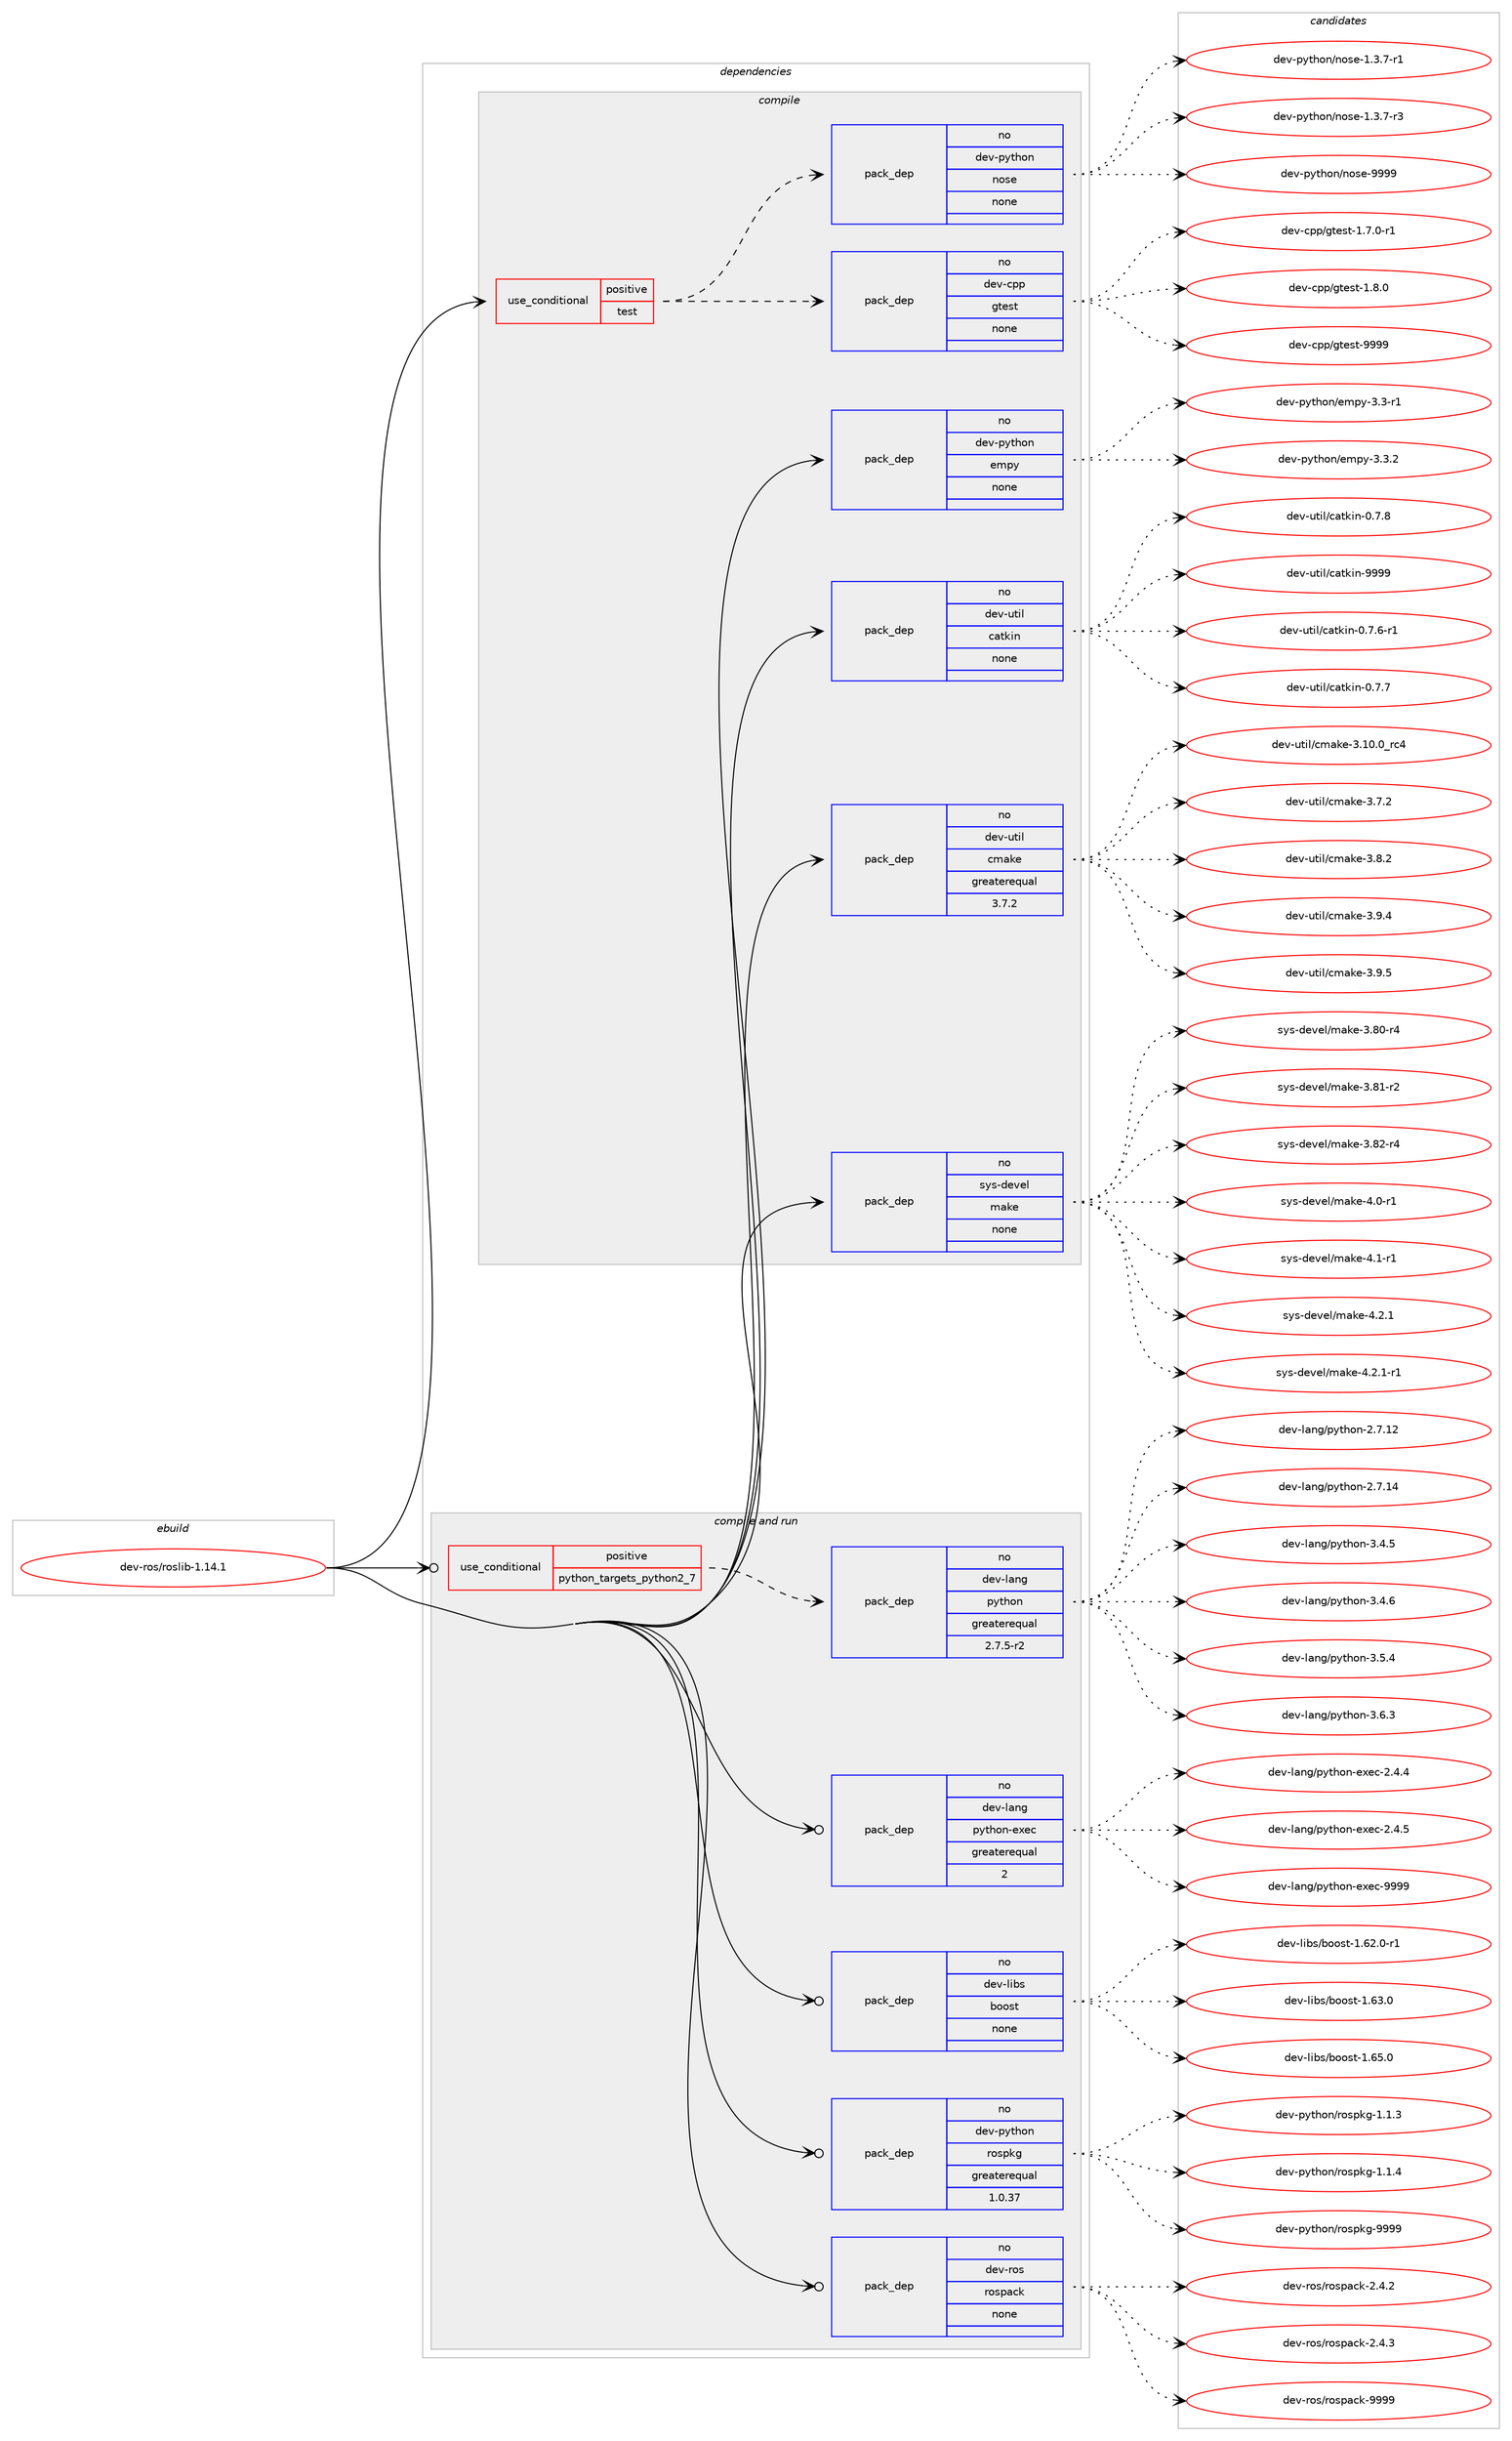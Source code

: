 digraph prolog {

# *************
# Graph options
# *************

newrank=true;
concentrate=true;
compound=true;
graph [rankdir=LR,fontname=Helvetica,fontsize=10,ranksep=1.5];#, ranksep=2.5, nodesep=0.2];
edge  [arrowhead=vee];
node  [fontname=Helvetica,fontsize=10];

# **********
# The ebuild
# **********

subgraph cluster_leftcol {
color=gray;
rank=same;
label=<<i>ebuild</i>>;
id [label="dev-ros/roslib-1.14.1", color=red, width=4, href="../dev-ros/roslib-1.14.1.svg"];
}

# ****************
# The dependencies
# ****************

subgraph cluster_midcol {
color=gray;
label=<<i>dependencies</i>>;
subgraph cluster_compile {
fillcolor="#eeeeee";
style=filled;
label=<<i>compile</i>>;
subgraph cond46672 {
dependency210078 [label=<<TABLE BORDER="0" CELLBORDER="1" CELLSPACING="0" CELLPADDING="4"><TR><TD ROWSPAN="3" CELLPADDING="10">use_conditional</TD></TR><TR><TD>positive</TD></TR><TR><TD>test</TD></TR></TABLE>>, shape=none, color=red];
subgraph pack159419 {
dependency210079 [label=<<TABLE BORDER="0" CELLBORDER="1" CELLSPACING="0" CELLPADDING="4" WIDTH="220"><TR><TD ROWSPAN="6" CELLPADDING="30">pack_dep</TD></TR><TR><TD WIDTH="110">no</TD></TR><TR><TD>dev-cpp</TD></TR><TR><TD>gtest</TD></TR><TR><TD>none</TD></TR><TR><TD></TD></TR></TABLE>>, shape=none, color=blue];
}
dependency210078:e -> dependency210079:w [weight=20,style="dashed",arrowhead="vee"];
subgraph pack159420 {
dependency210080 [label=<<TABLE BORDER="0" CELLBORDER="1" CELLSPACING="0" CELLPADDING="4" WIDTH="220"><TR><TD ROWSPAN="6" CELLPADDING="30">pack_dep</TD></TR><TR><TD WIDTH="110">no</TD></TR><TR><TD>dev-python</TD></TR><TR><TD>nose</TD></TR><TR><TD>none</TD></TR><TR><TD></TD></TR></TABLE>>, shape=none, color=blue];
}
dependency210078:e -> dependency210080:w [weight=20,style="dashed",arrowhead="vee"];
}
id:e -> dependency210078:w [weight=20,style="solid",arrowhead="vee"];
subgraph pack159421 {
dependency210081 [label=<<TABLE BORDER="0" CELLBORDER="1" CELLSPACING="0" CELLPADDING="4" WIDTH="220"><TR><TD ROWSPAN="6" CELLPADDING="30">pack_dep</TD></TR><TR><TD WIDTH="110">no</TD></TR><TR><TD>dev-python</TD></TR><TR><TD>empy</TD></TR><TR><TD>none</TD></TR><TR><TD></TD></TR></TABLE>>, shape=none, color=blue];
}
id:e -> dependency210081:w [weight=20,style="solid",arrowhead="vee"];
subgraph pack159422 {
dependency210082 [label=<<TABLE BORDER="0" CELLBORDER="1" CELLSPACING="0" CELLPADDING="4" WIDTH="220"><TR><TD ROWSPAN="6" CELLPADDING="30">pack_dep</TD></TR><TR><TD WIDTH="110">no</TD></TR><TR><TD>dev-util</TD></TR><TR><TD>catkin</TD></TR><TR><TD>none</TD></TR><TR><TD></TD></TR></TABLE>>, shape=none, color=blue];
}
id:e -> dependency210082:w [weight=20,style="solid",arrowhead="vee"];
subgraph pack159423 {
dependency210083 [label=<<TABLE BORDER="0" CELLBORDER="1" CELLSPACING="0" CELLPADDING="4" WIDTH="220"><TR><TD ROWSPAN="6" CELLPADDING="30">pack_dep</TD></TR><TR><TD WIDTH="110">no</TD></TR><TR><TD>dev-util</TD></TR><TR><TD>cmake</TD></TR><TR><TD>greaterequal</TD></TR><TR><TD>3.7.2</TD></TR></TABLE>>, shape=none, color=blue];
}
id:e -> dependency210083:w [weight=20,style="solid",arrowhead="vee"];
subgraph pack159424 {
dependency210084 [label=<<TABLE BORDER="0" CELLBORDER="1" CELLSPACING="0" CELLPADDING="4" WIDTH="220"><TR><TD ROWSPAN="6" CELLPADDING="30">pack_dep</TD></TR><TR><TD WIDTH="110">no</TD></TR><TR><TD>sys-devel</TD></TR><TR><TD>make</TD></TR><TR><TD>none</TD></TR><TR><TD></TD></TR></TABLE>>, shape=none, color=blue];
}
id:e -> dependency210084:w [weight=20,style="solid",arrowhead="vee"];
}
subgraph cluster_compileandrun {
fillcolor="#eeeeee";
style=filled;
label=<<i>compile and run</i>>;
subgraph cond46673 {
dependency210085 [label=<<TABLE BORDER="0" CELLBORDER="1" CELLSPACING="0" CELLPADDING="4"><TR><TD ROWSPAN="3" CELLPADDING="10">use_conditional</TD></TR><TR><TD>positive</TD></TR><TR><TD>python_targets_python2_7</TD></TR></TABLE>>, shape=none, color=red];
subgraph pack159425 {
dependency210086 [label=<<TABLE BORDER="0" CELLBORDER="1" CELLSPACING="0" CELLPADDING="4" WIDTH="220"><TR><TD ROWSPAN="6" CELLPADDING="30">pack_dep</TD></TR><TR><TD WIDTH="110">no</TD></TR><TR><TD>dev-lang</TD></TR><TR><TD>python</TD></TR><TR><TD>greaterequal</TD></TR><TR><TD>2.7.5-r2</TD></TR></TABLE>>, shape=none, color=blue];
}
dependency210085:e -> dependency210086:w [weight=20,style="dashed",arrowhead="vee"];
}
id:e -> dependency210085:w [weight=20,style="solid",arrowhead="odotvee"];
subgraph pack159426 {
dependency210087 [label=<<TABLE BORDER="0" CELLBORDER="1" CELLSPACING="0" CELLPADDING="4" WIDTH="220"><TR><TD ROWSPAN="6" CELLPADDING="30">pack_dep</TD></TR><TR><TD WIDTH="110">no</TD></TR><TR><TD>dev-lang</TD></TR><TR><TD>python-exec</TD></TR><TR><TD>greaterequal</TD></TR><TR><TD>2</TD></TR></TABLE>>, shape=none, color=blue];
}
id:e -> dependency210087:w [weight=20,style="solid",arrowhead="odotvee"];
subgraph pack159427 {
dependency210088 [label=<<TABLE BORDER="0" CELLBORDER="1" CELLSPACING="0" CELLPADDING="4" WIDTH="220"><TR><TD ROWSPAN="6" CELLPADDING="30">pack_dep</TD></TR><TR><TD WIDTH="110">no</TD></TR><TR><TD>dev-libs</TD></TR><TR><TD>boost</TD></TR><TR><TD>none</TD></TR><TR><TD></TD></TR></TABLE>>, shape=none, color=blue];
}
id:e -> dependency210088:w [weight=20,style="solid",arrowhead="odotvee"];
subgraph pack159428 {
dependency210089 [label=<<TABLE BORDER="0" CELLBORDER="1" CELLSPACING="0" CELLPADDING="4" WIDTH="220"><TR><TD ROWSPAN="6" CELLPADDING="30">pack_dep</TD></TR><TR><TD WIDTH="110">no</TD></TR><TR><TD>dev-python</TD></TR><TR><TD>rospkg</TD></TR><TR><TD>greaterequal</TD></TR><TR><TD>1.0.37</TD></TR></TABLE>>, shape=none, color=blue];
}
id:e -> dependency210089:w [weight=20,style="solid",arrowhead="odotvee"];
subgraph pack159429 {
dependency210090 [label=<<TABLE BORDER="0" CELLBORDER="1" CELLSPACING="0" CELLPADDING="4" WIDTH="220"><TR><TD ROWSPAN="6" CELLPADDING="30">pack_dep</TD></TR><TR><TD WIDTH="110">no</TD></TR><TR><TD>dev-ros</TD></TR><TR><TD>rospack</TD></TR><TR><TD>none</TD></TR><TR><TD></TD></TR></TABLE>>, shape=none, color=blue];
}
id:e -> dependency210090:w [weight=20,style="solid",arrowhead="odotvee"];
}
subgraph cluster_run {
fillcolor="#eeeeee";
style=filled;
label=<<i>run</i>>;
}
}

# **************
# The candidates
# **************

subgraph cluster_choices {
rank=same;
color=gray;
label=<<i>candidates</i>>;

subgraph choice159419 {
color=black;
nodesep=1;
choice1001011184599112112471031161011151164549465546484511449 [label="dev-cpp/gtest-1.7.0-r1", color=red, width=4,href="../dev-cpp/gtest-1.7.0-r1.svg"];
choice100101118459911211247103116101115116454946564648 [label="dev-cpp/gtest-1.8.0", color=red, width=4,href="../dev-cpp/gtest-1.8.0.svg"];
choice1001011184599112112471031161011151164557575757 [label="dev-cpp/gtest-9999", color=red, width=4,href="../dev-cpp/gtest-9999.svg"];
dependency210079:e -> choice1001011184599112112471031161011151164549465546484511449:w [style=dotted,weight="100"];
dependency210079:e -> choice100101118459911211247103116101115116454946564648:w [style=dotted,weight="100"];
dependency210079:e -> choice1001011184599112112471031161011151164557575757:w [style=dotted,weight="100"];
}
subgraph choice159420 {
color=black;
nodesep=1;
choice10010111845112121116104111110471101111151014549465146554511449 [label="dev-python/nose-1.3.7-r1", color=red, width=4,href="../dev-python/nose-1.3.7-r1.svg"];
choice10010111845112121116104111110471101111151014549465146554511451 [label="dev-python/nose-1.3.7-r3", color=red, width=4,href="../dev-python/nose-1.3.7-r3.svg"];
choice10010111845112121116104111110471101111151014557575757 [label="dev-python/nose-9999", color=red, width=4,href="../dev-python/nose-9999.svg"];
dependency210080:e -> choice10010111845112121116104111110471101111151014549465146554511449:w [style=dotted,weight="100"];
dependency210080:e -> choice10010111845112121116104111110471101111151014549465146554511451:w [style=dotted,weight="100"];
dependency210080:e -> choice10010111845112121116104111110471101111151014557575757:w [style=dotted,weight="100"];
}
subgraph choice159421 {
color=black;
nodesep=1;
choice1001011184511212111610411111047101109112121455146514511449 [label="dev-python/empy-3.3-r1", color=red, width=4,href="../dev-python/empy-3.3-r1.svg"];
choice1001011184511212111610411111047101109112121455146514650 [label="dev-python/empy-3.3.2", color=red, width=4,href="../dev-python/empy-3.3.2.svg"];
dependency210081:e -> choice1001011184511212111610411111047101109112121455146514511449:w [style=dotted,weight="100"];
dependency210081:e -> choice1001011184511212111610411111047101109112121455146514650:w [style=dotted,weight="100"];
}
subgraph choice159422 {
color=black;
nodesep=1;
choice100101118451171161051084799971161071051104548465546544511449 [label="dev-util/catkin-0.7.6-r1", color=red, width=4,href="../dev-util/catkin-0.7.6-r1.svg"];
choice10010111845117116105108479997116107105110454846554655 [label="dev-util/catkin-0.7.7", color=red, width=4,href="../dev-util/catkin-0.7.7.svg"];
choice10010111845117116105108479997116107105110454846554656 [label="dev-util/catkin-0.7.8", color=red, width=4,href="../dev-util/catkin-0.7.8.svg"];
choice100101118451171161051084799971161071051104557575757 [label="dev-util/catkin-9999", color=red, width=4,href="../dev-util/catkin-9999.svg"];
dependency210082:e -> choice100101118451171161051084799971161071051104548465546544511449:w [style=dotted,weight="100"];
dependency210082:e -> choice10010111845117116105108479997116107105110454846554655:w [style=dotted,weight="100"];
dependency210082:e -> choice10010111845117116105108479997116107105110454846554656:w [style=dotted,weight="100"];
dependency210082:e -> choice100101118451171161051084799971161071051104557575757:w [style=dotted,weight="100"];
}
subgraph choice159423 {
color=black;
nodesep=1;
choice1001011184511711610510847991099710710145514649484648951149952 [label="dev-util/cmake-3.10.0_rc4", color=red, width=4,href="../dev-util/cmake-3.10.0_rc4.svg"];
choice10010111845117116105108479910997107101455146554650 [label="dev-util/cmake-3.7.2", color=red, width=4,href="../dev-util/cmake-3.7.2.svg"];
choice10010111845117116105108479910997107101455146564650 [label="dev-util/cmake-3.8.2", color=red, width=4,href="../dev-util/cmake-3.8.2.svg"];
choice10010111845117116105108479910997107101455146574652 [label="dev-util/cmake-3.9.4", color=red, width=4,href="../dev-util/cmake-3.9.4.svg"];
choice10010111845117116105108479910997107101455146574653 [label="dev-util/cmake-3.9.5", color=red, width=4,href="../dev-util/cmake-3.9.5.svg"];
dependency210083:e -> choice1001011184511711610510847991099710710145514649484648951149952:w [style=dotted,weight="100"];
dependency210083:e -> choice10010111845117116105108479910997107101455146554650:w [style=dotted,weight="100"];
dependency210083:e -> choice10010111845117116105108479910997107101455146564650:w [style=dotted,weight="100"];
dependency210083:e -> choice10010111845117116105108479910997107101455146574652:w [style=dotted,weight="100"];
dependency210083:e -> choice10010111845117116105108479910997107101455146574653:w [style=dotted,weight="100"];
}
subgraph choice159424 {
color=black;
nodesep=1;
choice11512111545100101118101108471099710710145514656484511452 [label="sys-devel/make-3.80-r4", color=red, width=4,href="../sys-devel/make-3.80-r4.svg"];
choice11512111545100101118101108471099710710145514656494511450 [label="sys-devel/make-3.81-r2", color=red, width=4,href="../sys-devel/make-3.81-r2.svg"];
choice11512111545100101118101108471099710710145514656504511452 [label="sys-devel/make-3.82-r4", color=red, width=4,href="../sys-devel/make-3.82-r4.svg"];
choice115121115451001011181011084710997107101455246484511449 [label="sys-devel/make-4.0-r1", color=red, width=4,href="../sys-devel/make-4.0-r1.svg"];
choice115121115451001011181011084710997107101455246494511449 [label="sys-devel/make-4.1-r1", color=red, width=4,href="../sys-devel/make-4.1-r1.svg"];
choice115121115451001011181011084710997107101455246504649 [label="sys-devel/make-4.2.1", color=red, width=4,href="../sys-devel/make-4.2.1.svg"];
choice1151211154510010111810110847109971071014552465046494511449 [label="sys-devel/make-4.2.1-r1", color=red, width=4,href="../sys-devel/make-4.2.1-r1.svg"];
dependency210084:e -> choice11512111545100101118101108471099710710145514656484511452:w [style=dotted,weight="100"];
dependency210084:e -> choice11512111545100101118101108471099710710145514656494511450:w [style=dotted,weight="100"];
dependency210084:e -> choice11512111545100101118101108471099710710145514656504511452:w [style=dotted,weight="100"];
dependency210084:e -> choice115121115451001011181011084710997107101455246484511449:w [style=dotted,weight="100"];
dependency210084:e -> choice115121115451001011181011084710997107101455246494511449:w [style=dotted,weight="100"];
dependency210084:e -> choice115121115451001011181011084710997107101455246504649:w [style=dotted,weight="100"];
dependency210084:e -> choice1151211154510010111810110847109971071014552465046494511449:w [style=dotted,weight="100"];
}
subgraph choice159425 {
color=black;
nodesep=1;
choice10010111845108971101034711212111610411111045504655464950 [label="dev-lang/python-2.7.12", color=red, width=4,href="../dev-lang/python-2.7.12.svg"];
choice10010111845108971101034711212111610411111045504655464952 [label="dev-lang/python-2.7.14", color=red, width=4,href="../dev-lang/python-2.7.14.svg"];
choice100101118451089711010347112121116104111110455146524653 [label="dev-lang/python-3.4.5", color=red, width=4,href="../dev-lang/python-3.4.5.svg"];
choice100101118451089711010347112121116104111110455146524654 [label="dev-lang/python-3.4.6", color=red, width=4,href="../dev-lang/python-3.4.6.svg"];
choice100101118451089711010347112121116104111110455146534652 [label="dev-lang/python-3.5.4", color=red, width=4,href="../dev-lang/python-3.5.4.svg"];
choice100101118451089711010347112121116104111110455146544651 [label="dev-lang/python-3.6.3", color=red, width=4,href="../dev-lang/python-3.6.3.svg"];
dependency210086:e -> choice10010111845108971101034711212111610411111045504655464950:w [style=dotted,weight="100"];
dependency210086:e -> choice10010111845108971101034711212111610411111045504655464952:w [style=dotted,weight="100"];
dependency210086:e -> choice100101118451089711010347112121116104111110455146524653:w [style=dotted,weight="100"];
dependency210086:e -> choice100101118451089711010347112121116104111110455146524654:w [style=dotted,weight="100"];
dependency210086:e -> choice100101118451089711010347112121116104111110455146534652:w [style=dotted,weight="100"];
dependency210086:e -> choice100101118451089711010347112121116104111110455146544651:w [style=dotted,weight="100"];
}
subgraph choice159426 {
color=black;
nodesep=1;
choice1001011184510897110103471121211161041111104510112010199455046524652 [label="dev-lang/python-exec-2.4.4", color=red, width=4,href="../dev-lang/python-exec-2.4.4.svg"];
choice1001011184510897110103471121211161041111104510112010199455046524653 [label="dev-lang/python-exec-2.4.5", color=red, width=4,href="../dev-lang/python-exec-2.4.5.svg"];
choice10010111845108971101034711212111610411111045101120101994557575757 [label="dev-lang/python-exec-9999", color=red, width=4,href="../dev-lang/python-exec-9999.svg"];
dependency210087:e -> choice1001011184510897110103471121211161041111104510112010199455046524652:w [style=dotted,weight="100"];
dependency210087:e -> choice1001011184510897110103471121211161041111104510112010199455046524653:w [style=dotted,weight="100"];
dependency210087:e -> choice10010111845108971101034711212111610411111045101120101994557575757:w [style=dotted,weight="100"];
}
subgraph choice159427 {
color=black;
nodesep=1;
choice10010111845108105981154798111111115116454946545046484511449 [label="dev-libs/boost-1.62.0-r1", color=red, width=4,href="../dev-libs/boost-1.62.0-r1.svg"];
choice1001011184510810598115479811111111511645494654514648 [label="dev-libs/boost-1.63.0", color=red, width=4,href="../dev-libs/boost-1.63.0.svg"];
choice1001011184510810598115479811111111511645494654534648 [label="dev-libs/boost-1.65.0", color=red, width=4,href="../dev-libs/boost-1.65.0.svg"];
dependency210088:e -> choice10010111845108105981154798111111115116454946545046484511449:w [style=dotted,weight="100"];
dependency210088:e -> choice1001011184510810598115479811111111511645494654514648:w [style=dotted,weight="100"];
dependency210088:e -> choice1001011184510810598115479811111111511645494654534648:w [style=dotted,weight="100"];
}
subgraph choice159428 {
color=black;
nodesep=1;
choice1001011184511212111610411111047114111115112107103454946494651 [label="dev-python/rospkg-1.1.3", color=red, width=4,href="../dev-python/rospkg-1.1.3.svg"];
choice1001011184511212111610411111047114111115112107103454946494652 [label="dev-python/rospkg-1.1.4", color=red, width=4,href="../dev-python/rospkg-1.1.4.svg"];
choice10010111845112121116104111110471141111151121071034557575757 [label="dev-python/rospkg-9999", color=red, width=4,href="../dev-python/rospkg-9999.svg"];
dependency210089:e -> choice1001011184511212111610411111047114111115112107103454946494651:w [style=dotted,weight="100"];
dependency210089:e -> choice1001011184511212111610411111047114111115112107103454946494652:w [style=dotted,weight="100"];
dependency210089:e -> choice10010111845112121116104111110471141111151121071034557575757:w [style=dotted,weight="100"];
}
subgraph choice159429 {
color=black;
nodesep=1;
choice10010111845114111115471141111151129799107455046524650 [label="dev-ros/rospack-2.4.2", color=red, width=4,href="../dev-ros/rospack-2.4.2.svg"];
choice10010111845114111115471141111151129799107455046524651 [label="dev-ros/rospack-2.4.3", color=red, width=4,href="../dev-ros/rospack-2.4.3.svg"];
choice100101118451141111154711411111511297991074557575757 [label="dev-ros/rospack-9999", color=red, width=4,href="../dev-ros/rospack-9999.svg"];
dependency210090:e -> choice10010111845114111115471141111151129799107455046524650:w [style=dotted,weight="100"];
dependency210090:e -> choice10010111845114111115471141111151129799107455046524651:w [style=dotted,weight="100"];
dependency210090:e -> choice100101118451141111154711411111511297991074557575757:w [style=dotted,weight="100"];
}
}

}
